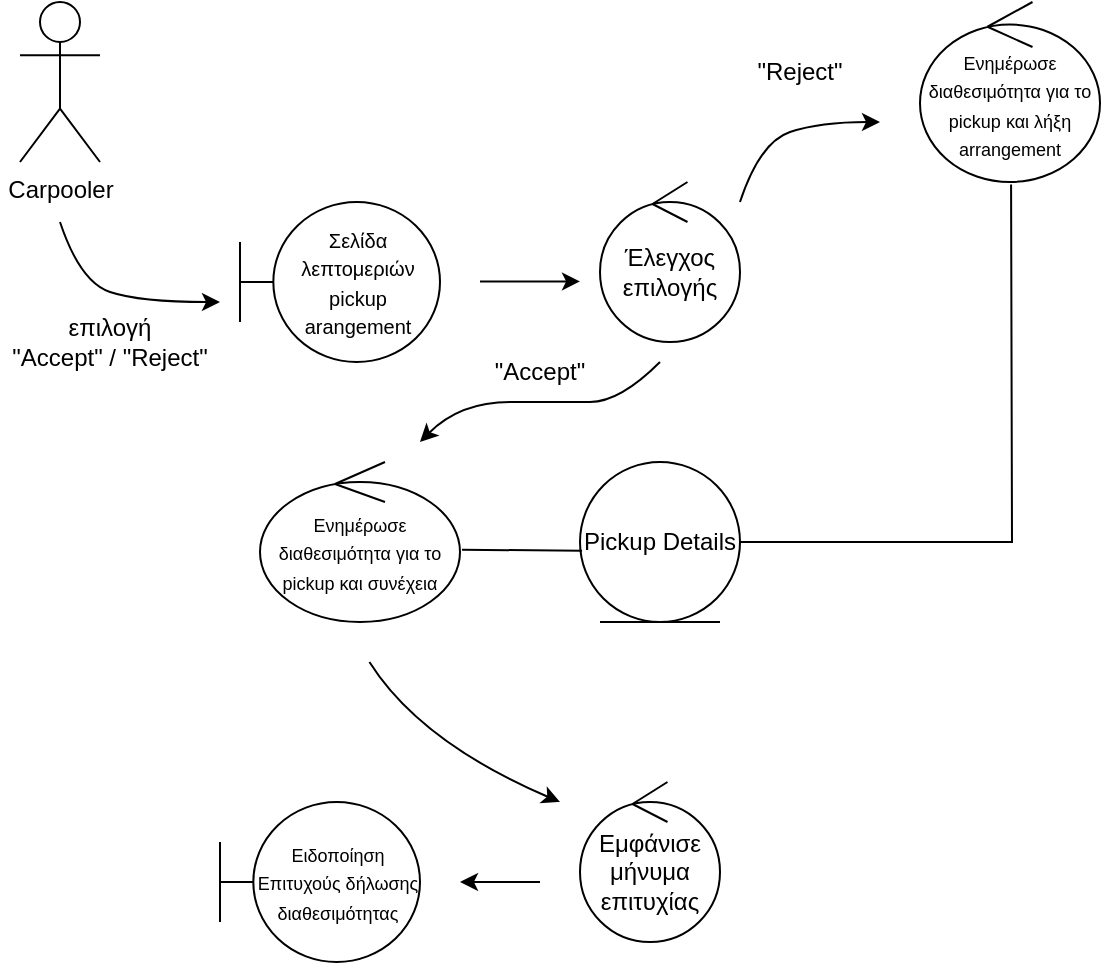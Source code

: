 <mxfile version="26.2.14">
  <diagram name="Page-1" id="xY7Y9Oos8QLwP_RwW15e">
    <mxGraphModel dx="1493" dy="643" grid="1" gridSize="10" guides="1" tooltips="1" connect="1" arrows="1" fold="1" page="1" pageScale="1" pageWidth="850" pageHeight="1100" math="0" shadow="0">
      <root>
        <mxCell id="0" />
        <mxCell id="1" parent="0" />
        <mxCell id="7lw48KIsfyu1nwqouXoW-1" value="Carpooler" style="shape=umlActor;verticalLabelPosition=bottom;verticalAlign=top;html=1;" vertex="1" parent="1">
          <mxGeometry y="40" width="40" height="80" as="geometry" />
        </mxCell>
        <mxCell id="7lw48KIsfyu1nwqouXoW-2" value="" style="endArrow=classic;html=1;rounded=0;curved=1;" edge="1" parent="1">
          <mxGeometry width="50" height="50" relative="1" as="geometry">
            <mxPoint x="20" y="150" as="sourcePoint" />
            <mxPoint x="100" y="190" as="targetPoint" />
            <Array as="points">
              <mxPoint x="30" y="180" />
              <mxPoint x="60" y="190" />
            </Array>
          </mxGeometry>
        </mxCell>
        <mxCell id="7lw48KIsfyu1nwqouXoW-3" value="επιλογή &lt;br&gt;&quot;Accept&quot; / &quot;Reject&quot;" style="text;html=1;align=center;verticalAlign=middle;whiteSpace=wrap;rounded=0;" vertex="1" parent="1">
          <mxGeometry x="-10" y="200" width="110" height="20" as="geometry" />
        </mxCell>
        <mxCell id="7lw48KIsfyu1nwqouXoW-4" value="&lt;font style=&quot;font-size: 9px;&quot;&gt;Ενημέρωσε διαθεσιμότητα για το pickup και συνέχεια&lt;/font&gt;" style="ellipse;shape=umlControl;whiteSpace=wrap;html=1;" vertex="1" parent="1">
          <mxGeometry x="120" y="270" width="100" height="80" as="geometry" />
        </mxCell>
        <mxCell id="7lw48KIsfyu1nwqouXoW-5" value="Pickup Details" style="ellipse;shape=umlEntity;whiteSpace=wrap;html=1;" vertex="1" parent="1">
          <mxGeometry x="280" y="270" width="80" height="80" as="geometry" />
        </mxCell>
        <mxCell id="7lw48KIsfyu1nwqouXoW-6" value="" style="endArrow=none;html=1;rounded=0;entryX=1.01;entryY=0.548;entryDx=0;entryDy=0;entryPerimeter=0;exitX=0.013;exitY=0.555;exitDx=0;exitDy=0;exitPerimeter=0;" edge="1" parent="1" source="7lw48KIsfyu1nwqouXoW-5" target="7lw48KIsfyu1nwqouXoW-4">
          <mxGeometry width="50" height="50" relative="1" as="geometry">
            <mxPoint x="280" y="320" as="sourcePoint" />
            <mxPoint x="280.1" y="280" as="targetPoint" />
          </mxGeometry>
        </mxCell>
        <mxCell id="7lw48KIsfyu1nwqouXoW-7" value="" style="endArrow=classic;html=1;rounded=0;curved=1;" edge="1" parent="1">
          <mxGeometry width="50" height="50" relative="1" as="geometry">
            <mxPoint x="174.71" y="370" as="sourcePoint" />
            <mxPoint x="270" y="440" as="targetPoint" />
            <Array as="points">
              <mxPoint x="200" y="410" />
            </Array>
          </mxGeometry>
        </mxCell>
        <mxCell id="7lw48KIsfyu1nwqouXoW-8" value="Εμφάνισε μήνυμα επιτυχίας" style="ellipse;shape=umlControl;whiteSpace=wrap;html=1;" vertex="1" parent="1">
          <mxGeometry x="280" y="430" width="70" height="80" as="geometry" />
        </mxCell>
        <mxCell id="7lw48KIsfyu1nwqouXoW-9" value="&lt;font style=&quot;font-size: 9px;&quot;&gt;Ειδοποίηση Επιτυχούς δήλωσης διαθεσιμότητας&lt;/font&gt;" style="shape=umlBoundary;whiteSpace=wrap;html=1;" vertex="1" parent="1">
          <mxGeometry x="100" y="440" width="100" height="80" as="geometry" />
        </mxCell>
        <mxCell id="7lw48KIsfyu1nwqouXoW-12" value="&lt;font size=&quot;1&quot;&gt;Σελίδα λεπτομεριών pickup arangement&lt;/font&gt;" style="shape=umlBoundary;whiteSpace=wrap;html=1;" vertex="1" parent="1">
          <mxGeometry x="110" y="140" width="100" height="80" as="geometry" />
        </mxCell>
        <mxCell id="7lw48KIsfyu1nwqouXoW-18" value="" style="endArrow=classic;html=1;rounded=0;" edge="1" parent="1">
          <mxGeometry width="50" height="50" relative="1" as="geometry">
            <mxPoint x="230" y="179.71" as="sourcePoint" />
            <mxPoint x="280" y="179.71" as="targetPoint" />
          </mxGeometry>
        </mxCell>
        <mxCell id="7lw48KIsfyu1nwqouXoW-19" value="Έλεγχος επιλογής" style="ellipse;shape=umlControl;whiteSpace=wrap;html=1;" vertex="1" parent="1">
          <mxGeometry x="290" y="130" width="70" height="80" as="geometry" />
        </mxCell>
        <mxCell id="7lw48KIsfyu1nwqouXoW-20" value="" style="endArrow=classic;html=1;rounded=0;curved=1;" edge="1" parent="1">
          <mxGeometry width="50" height="50" relative="1" as="geometry">
            <mxPoint x="320" y="220" as="sourcePoint" />
            <mxPoint x="200" y="260" as="targetPoint" />
            <Array as="points">
              <mxPoint x="300" y="240" />
              <mxPoint x="270" y="240" />
              <mxPoint x="220" y="240" />
            </Array>
          </mxGeometry>
        </mxCell>
        <mxCell id="7lw48KIsfyu1nwqouXoW-21" value="&quot;Accept&quot;" style="text;html=1;align=center;verticalAlign=middle;whiteSpace=wrap;rounded=0;" vertex="1" parent="1">
          <mxGeometry x="230" y="210" width="60" height="30" as="geometry" />
        </mxCell>
        <mxCell id="7lw48KIsfyu1nwqouXoW-22" value="" style="endArrow=classic;html=1;rounded=0;" edge="1" parent="1">
          <mxGeometry width="50" height="50" relative="1" as="geometry">
            <mxPoint x="260" y="480" as="sourcePoint" />
            <mxPoint x="220" y="480" as="targetPoint" />
          </mxGeometry>
        </mxCell>
        <mxCell id="7lw48KIsfyu1nwqouXoW-23" value="" style="endArrow=classic;html=1;rounded=0;curved=1;" edge="1" parent="1">
          <mxGeometry width="50" height="50" relative="1" as="geometry">
            <mxPoint x="360" y="140" as="sourcePoint" />
            <mxPoint x="430" y="100" as="targetPoint" />
            <Array as="points">
              <mxPoint x="370" y="110" />
              <mxPoint x="400" y="100" />
            </Array>
          </mxGeometry>
        </mxCell>
        <mxCell id="7lw48KIsfyu1nwqouXoW-24" value="&lt;font style=&quot;font-size: 9px;&quot;&gt;Ενημέρωσε διαθεσιμότητα για το pickup και λήξη arrangement&lt;/font&gt;" style="ellipse;shape=umlControl;whiteSpace=wrap;html=1;" vertex="1" parent="1">
          <mxGeometry x="450" y="40" width="90" height="90" as="geometry" />
        </mxCell>
        <mxCell id="7lw48KIsfyu1nwqouXoW-26" value="" style="endArrow=none;html=1;rounded=0;entryX=0.506;entryY=1.014;entryDx=0;entryDy=0;entryPerimeter=0;exitX=1;exitY=0.5;exitDx=0;exitDy=0;" edge="1" parent="1" source="7lw48KIsfyu1nwqouXoW-5" target="7lw48KIsfyu1nwqouXoW-24">
          <mxGeometry width="50" height="50" relative="1" as="geometry">
            <mxPoint x="495" y="200" as="sourcePoint" />
            <mxPoint x="540" y="194" as="targetPoint" />
            <Array as="points">
              <mxPoint x="496" y="310" />
            </Array>
          </mxGeometry>
        </mxCell>
        <mxCell id="7lw48KIsfyu1nwqouXoW-27" value="&quot;Reject&quot;" style="text;html=1;align=center;verticalAlign=middle;whiteSpace=wrap;rounded=0;" vertex="1" parent="1">
          <mxGeometry x="360" y="60" width="60" height="30" as="geometry" />
        </mxCell>
      </root>
    </mxGraphModel>
  </diagram>
</mxfile>
